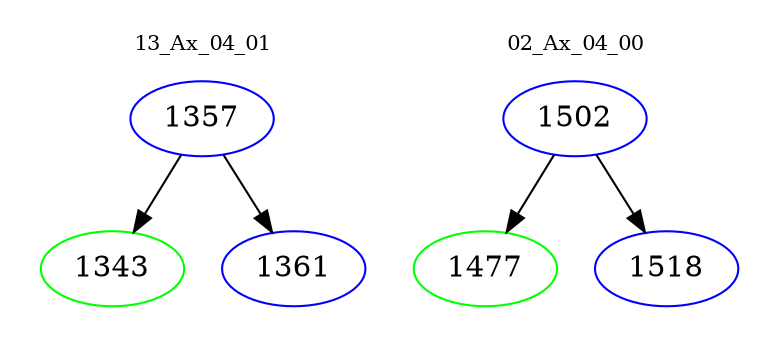 digraph{
subgraph cluster_0 {
color = white
label = "13_Ax_04_01";
fontsize=10;
T0_1357 [label="1357", color="blue"]
T0_1357 -> T0_1343 [color="black"]
T0_1343 [label="1343", color="green"]
T0_1357 -> T0_1361 [color="black"]
T0_1361 [label="1361", color="blue"]
}
subgraph cluster_1 {
color = white
label = "02_Ax_04_00";
fontsize=10;
T1_1502 [label="1502", color="blue"]
T1_1502 -> T1_1477 [color="black"]
T1_1477 [label="1477", color="green"]
T1_1502 -> T1_1518 [color="black"]
T1_1518 [label="1518", color="blue"]
}
}
